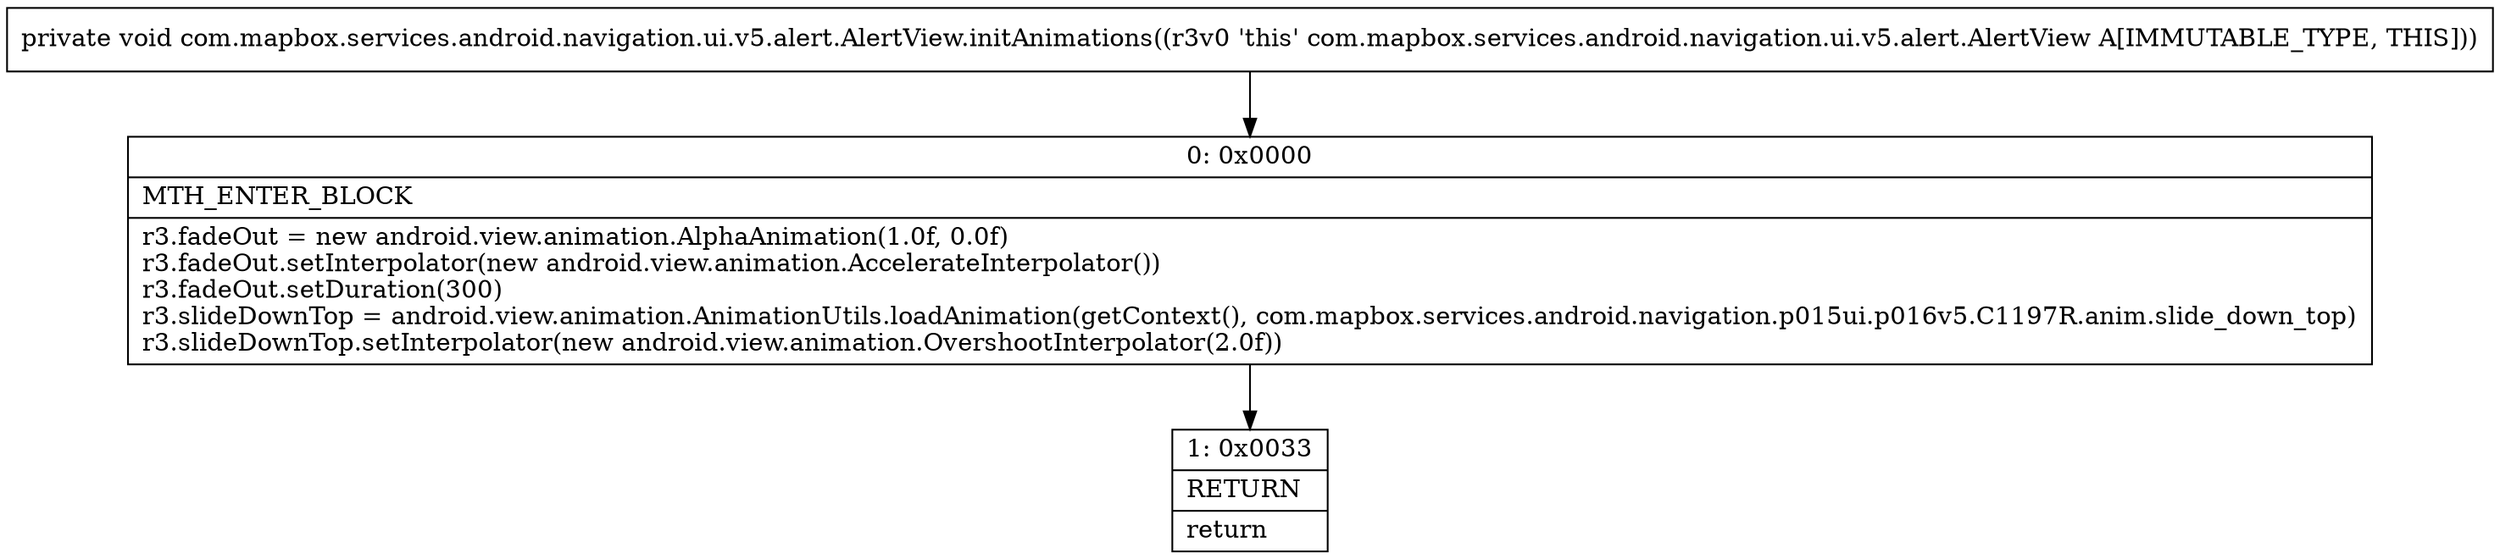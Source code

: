digraph "CFG forcom.mapbox.services.android.navigation.ui.v5.alert.AlertView.initAnimations()V" {
Node_0 [shape=record,label="{0\:\ 0x0000|MTH_ENTER_BLOCK\l|r3.fadeOut = new android.view.animation.AlphaAnimation(1.0f, 0.0f)\lr3.fadeOut.setInterpolator(new android.view.animation.AccelerateInterpolator())\lr3.fadeOut.setDuration(300)\lr3.slideDownTop = android.view.animation.AnimationUtils.loadAnimation(getContext(), com.mapbox.services.android.navigation.p015ui.p016v5.C1197R.anim.slide_down_top)\lr3.slideDownTop.setInterpolator(new android.view.animation.OvershootInterpolator(2.0f))\l}"];
Node_1 [shape=record,label="{1\:\ 0x0033|RETURN\l|return\l}"];
MethodNode[shape=record,label="{private void com.mapbox.services.android.navigation.ui.v5.alert.AlertView.initAnimations((r3v0 'this' com.mapbox.services.android.navigation.ui.v5.alert.AlertView A[IMMUTABLE_TYPE, THIS])) }"];
MethodNode -> Node_0;
Node_0 -> Node_1;
}

